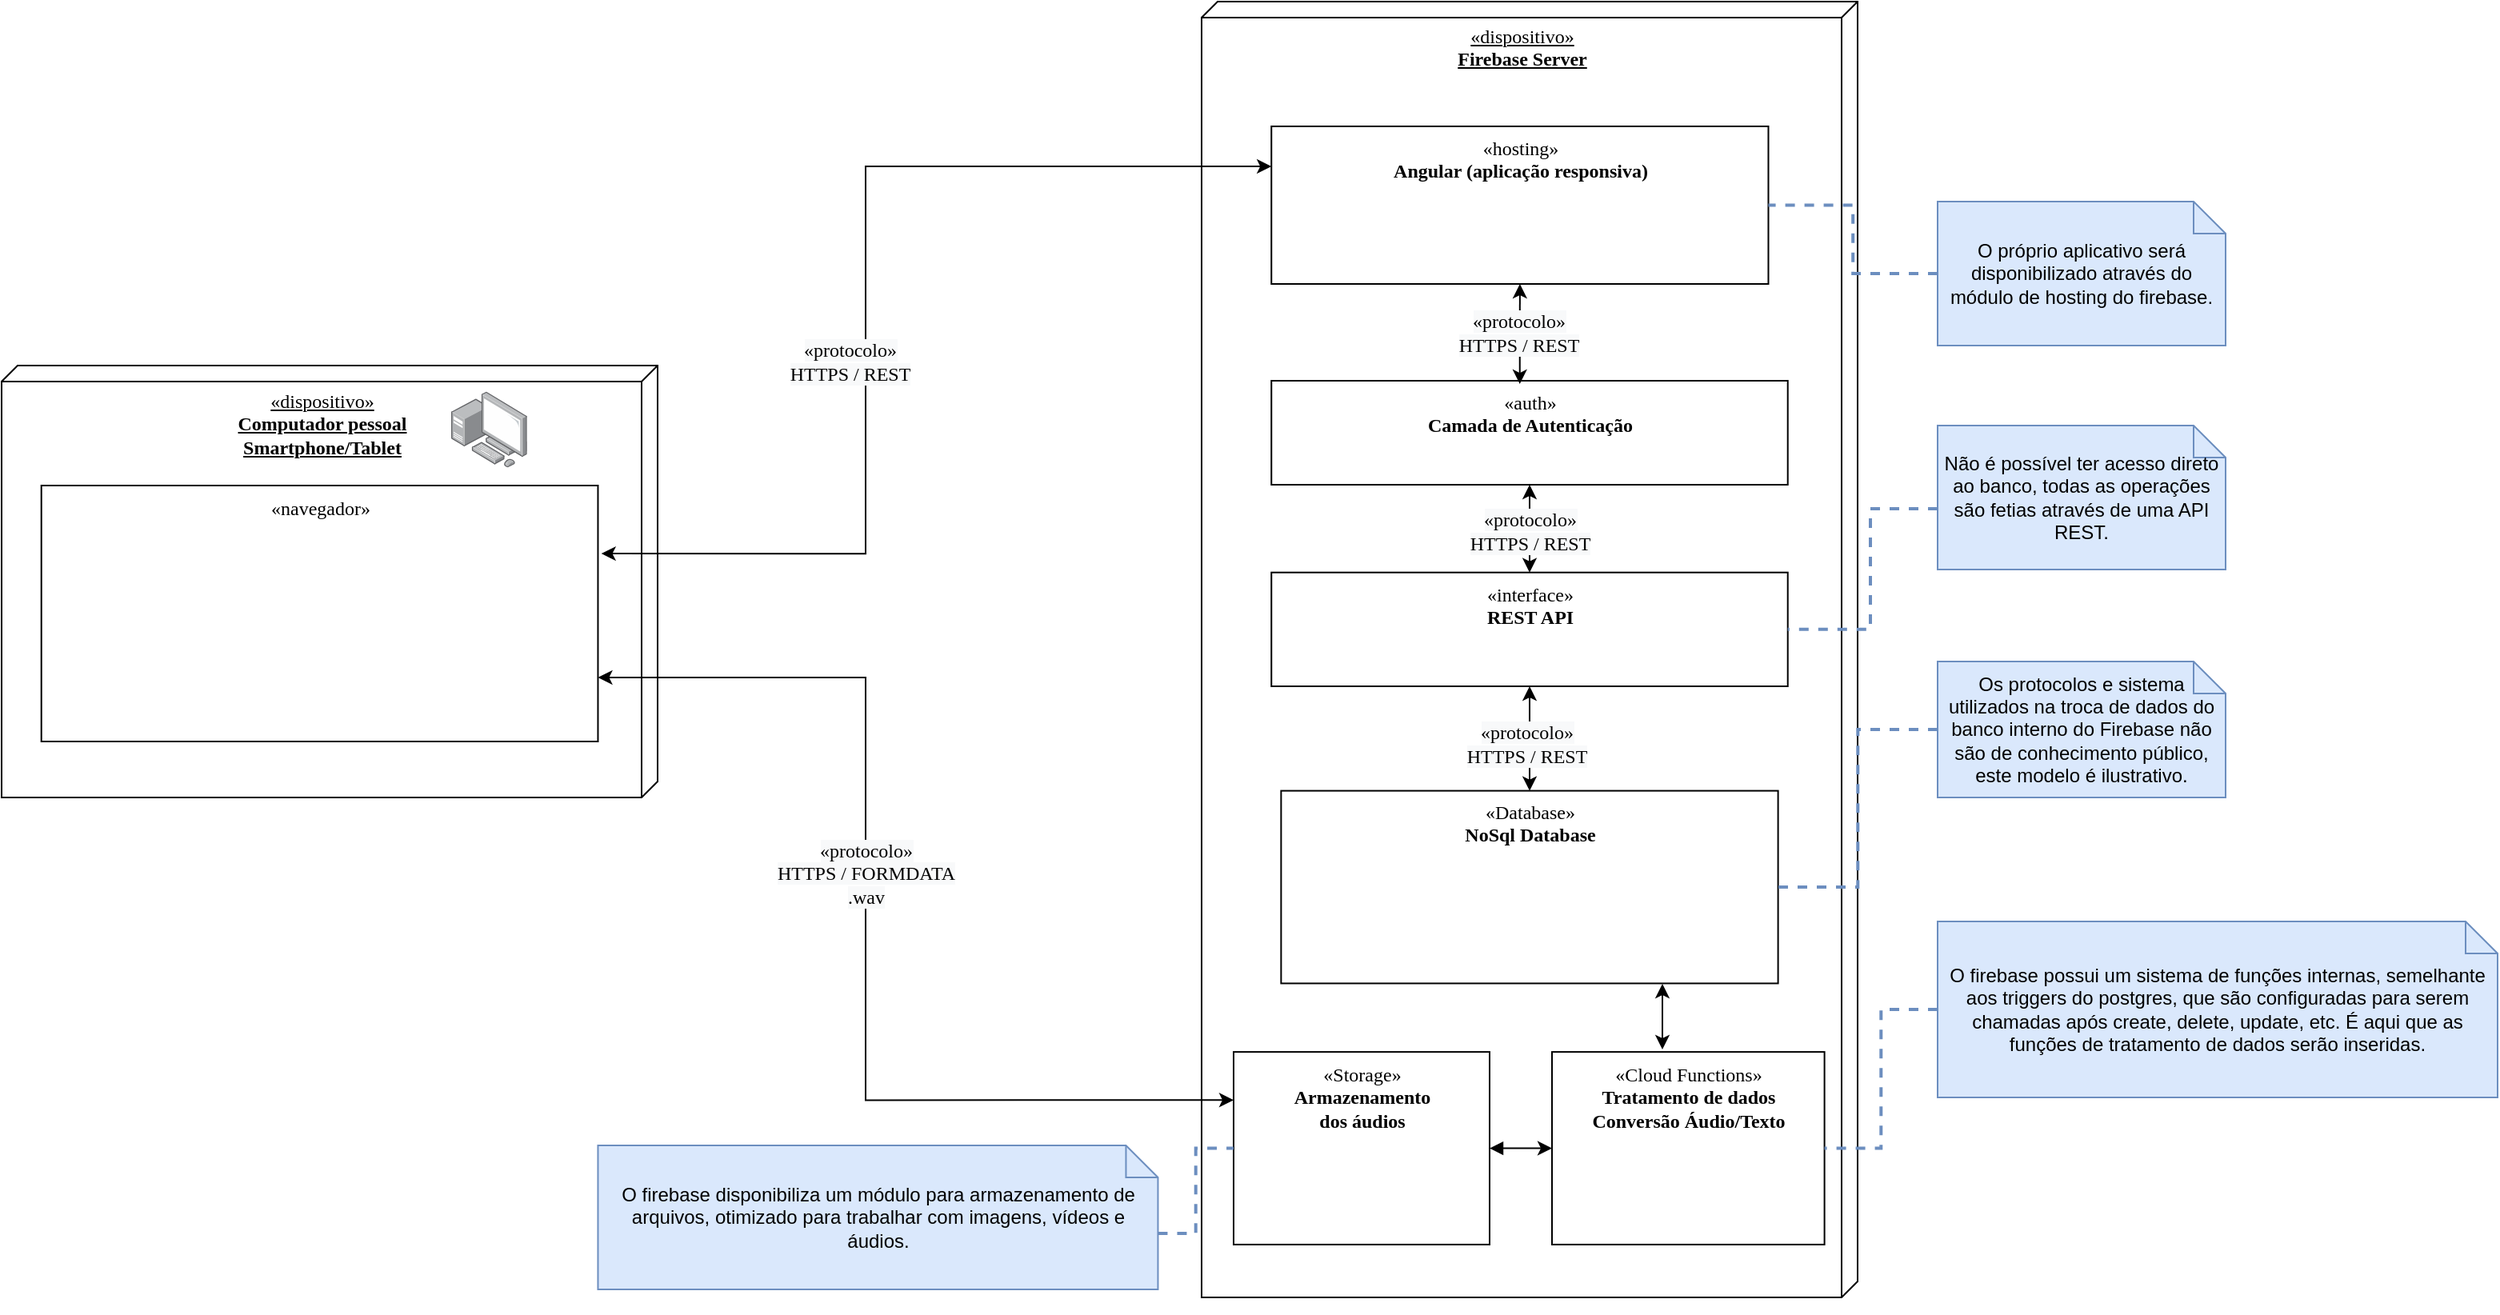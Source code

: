 <mxfile version="13.0.3" type="device"><diagram name="Page-1" id="5f0bae14-7c28-e335-631c-24af17079c00"><mxGraphModel dx="1463" dy="851" grid="1" gridSize="10" guides="1" tooltips="1" connect="1" arrows="1" fold="1" page="1" pageScale="1" pageWidth="1100" pageHeight="850" background="#ffffff" math="0" shadow="0"><root><mxCell id="0"/><mxCell id="1" parent="0"/><mxCell id="NCtaSS7GQ4VLyrY8hRel-29" value="" style="group;fontStyle=0" parent="1" vertex="1" connectable="0"><mxGeometry x="530" y="105" width="630" height="740" as="geometry"/></mxCell><mxCell id="NCtaSS7GQ4VLyrY8hRel-30" value="" style="group" parent="NCtaSS7GQ4VLyrY8hRel-29" vertex="1" connectable="0"><mxGeometry x="220" y="-80" width="410" height="810" as="geometry"/></mxCell><mxCell id="NCtaSS7GQ4VLyrY8hRel-31" value="" style="group" parent="NCtaSS7GQ4VLyrY8hRel-30" vertex="1" connectable="0"><mxGeometry width="410" height="810.0" as="geometry"/></mxCell><mxCell id="NCtaSS7GQ4VLyrY8hRel-32" value="«dispositivo»&lt;br&gt;&lt;b&gt;Firebase Server&lt;/b&gt;" style="verticalAlign=top;align=center;spacingTop=8;spacingLeft=2;spacingRight=12;shape=cube;size=10;direction=south;fontStyle=4;html=1;rounded=0;shadow=0;comic=0;labelBackgroundColor=none;strokeWidth=1;fontFamily=Verdana;fontSize=12" parent="NCtaSS7GQ4VLyrY8hRel-31" vertex="1"><mxGeometry width="410" height="810.0" as="geometry"/></mxCell><mxCell id="NCtaSS7GQ4VLyrY8hRel-38" style="edgeStyle=none;rounded=0;orthogonalLoop=1;jettySize=auto;html=1;exitX=0.5;exitY=1;exitDx=0;exitDy=0;entryX=0.5;entryY=0;entryDx=0;entryDy=0;startArrow=classic;startFill=1;" parent="NCtaSS7GQ4VLyrY8hRel-31" source="NCtaSS7GQ4VLyrY8hRel-33" target="NCtaSS7GQ4VLyrY8hRel-34" edge="1"><mxGeometry relative="1" as="geometry"/></mxCell><mxCell id="5Se_bmnI_o4pC2JBTxKC-27" value="&lt;span style=&quot;font-family: &amp;#34;verdana&amp;#34; ; font-size: 12px ; background-color: rgb(248 , 249 , 250)&quot;&gt;«protocolo»&lt;/span&gt;&lt;br style=&quot;font-family: &amp;#34;verdana&amp;#34; ; font-size: 12px&quot;&gt;&lt;span style=&quot;font-family: &amp;#34;verdana&amp;#34; ; font-size: 12px ; background-color: rgb(248 , 249 , 250)&quot;&gt;HTTPS / REST&lt;/span&gt;" style="edgeLabel;html=1;align=center;verticalAlign=middle;resizable=0;points=[];" vertex="1" connectable="0" parent="NCtaSS7GQ4VLyrY8hRel-38"><mxGeometry x="0.09" y="-2" relative="1" as="geometry"><mxPoint as="offset"/></mxGeometry></mxCell><mxCell id="NCtaSS7GQ4VLyrY8hRel-33" value="«interface»&lt;br&gt;&lt;b&gt;REST API&lt;/b&gt;" style="html=1;rounded=0;shadow=0;comic=0;labelBackgroundColor=none;strokeWidth=1;fontFamily=Verdana;fontSize=12;align=center;verticalAlign=top;" parent="NCtaSS7GQ4VLyrY8hRel-31" vertex="1"><mxGeometry x="43.63" y="356.851" width="322.73" height="71.149" as="geometry"/></mxCell><mxCell id="NCtaSS7GQ4VLyrY8hRel-64" style="edgeStyle=orthogonalEdgeStyle;rounded=0;orthogonalLoop=1;jettySize=auto;html=1;startArrow=classic;startFill=1;" parent="NCtaSS7GQ4VLyrY8hRel-31" edge="1"><mxGeometry relative="1" as="geometry"><mxPoint x="288" y="614" as="sourcePoint"/><mxPoint x="288" y="655" as="targetPoint"/><Array as="points"><mxPoint x="288" y="635"/><mxPoint x="288" y="635"/></Array></mxGeometry></mxCell><mxCell id="NCtaSS7GQ4VLyrY8hRel-34" value="«Database»&lt;br&gt;&lt;b&gt;NoSql Database&lt;/b&gt;" style="html=1;rounded=0;shadow=0;comic=0;labelBackgroundColor=none;strokeWidth=1;fontFamily=Verdana;fontSize=12;align=center;verticalAlign=top;" parent="NCtaSS7GQ4VLyrY8hRel-31" vertex="1"><mxGeometry x="49.69" y="493.311" width="310.61" height="120.405" as="geometry"/></mxCell><mxCell id="NCtaSS7GQ4VLyrY8hRel-45" value="" style="shape=image;html=1;verticalAlign=top;verticalLabelPosition=bottom;labelBackgroundColor=#ffffff;imageAspect=0;aspect=fixed;image=https://cdn4.iconfinder.com/data/icons/google-i-o-2016/512/google_firebase-2-128.png" parent="NCtaSS7GQ4VLyrY8hRel-31" vertex="1"><mxGeometry x="320" y="16.419" width="55" height="55" as="geometry"/></mxCell><mxCell id="NCtaSS7GQ4VLyrY8hRel-63" value="«Cloud Functions»&lt;br&gt;&lt;b&gt;Tratamento de dados&lt;br&gt;Conversão Áudio/Texto&lt;br&gt;&lt;/b&gt;" style="html=1;rounded=0;shadow=0;comic=0;labelBackgroundColor=none;strokeWidth=1;fontFamily=Verdana;fontSize=12;align=center;verticalAlign=top;" parent="NCtaSS7GQ4VLyrY8hRel-31" vertex="1"><mxGeometry x="219" y="656.554" width="170.3" height="120.405" as="geometry"/></mxCell><mxCell id="5Se_bmnI_o4pC2JBTxKC-6" value="«hosting»&lt;br&gt;&lt;b&gt;Angular (aplicação responsiva)&lt;/b&gt;" style="html=1;rounded=0;shadow=0;comic=0;labelBackgroundColor=none;strokeWidth=1;fontFamily=Verdana;fontSize=12;align=center;verticalAlign=top;" vertex="1" parent="NCtaSS7GQ4VLyrY8hRel-31"><mxGeometry x="43.63" y="77.986" width="310.61" height="98.514" as="geometry"/></mxCell><mxCell id="5Se_bmnI_o4pC2JBTxKC-11" value="" style="edgeStyle=orthogonalEdgeStyle;rounded=0;orthogonalLoop=1;jettySize=auto;html=1;startArrow=block;startFill=1;" edge="1" parent="NCtaSS7GQ4VLyrY8hRel-31" source="5Se_bmnI_o4pC2JBTxKC-10" target="NCtaSS7GQ4VLyrY8hRel-63"><mxGeometry relative="1" as="geometry"/></mxCell><mxCell id="5Se_bmnI_o4pC2JBTxKC-10" value="«Storage»&lt;br&gt;&lt;b&gt;Armazenamento&lt;br&gt;dos áudios&lt;br&gt;&lt;/b&gt;" style="html=1;rounded=0;shadow=0;comic=0;labelBackgroundColor=none;strokeWidth=1;fontFamily=Verdana;fontSize=12;align=center;verticalAlign=top;" vertex="1" parent="NCtaSS7GQ4VLyrY8hRel-31"><mxGeometry x="20" y="656.554" width="160" height="120.405" as="geometry"/></mxCell><mxCell id="5Se_bmnI_o4pC2JBTxKC-17" value="O firebase disponibiliza um módulo para armazenamento de arquivos, otimizado para trabalhar com imagens, vídeos e áudios." style="shape=note;size=20;whiteSpace=wrap;html=1;fillColor=#dae8fc;strokeColor=#6c8ebf;" vertex="1" parent="NCtaSS7GQ4VLyrY8hRel-29"><mxGeometry x="-157.27" y="635" width="350" height="90" as="geometry"/></mxCell><mxCell id="5Se_bmnI_o4pC2JBTxKC-19" style="edgeStyle=orthogonalEdgeStyle;rounded=0;orthogonalLoop=1;jettySize=auto;html=1;exitX=0;exitY=0;exitDx=350;exitDy=55;exitPerimeter=0;startArrow=none;startFill=0;fillColor=#dae8fc;strokeColor=#6c8ebf;dashed=1;endArrow=none;endFill=0;strokeWidth=2;" edge="1" parent="NCtaSS7GQ4VLyrY8hRel-29" source="5Se_bmnI_o4pC2JBTxKC-17" target="5Se_bmnI_o4pC2JBTxKC-10"><mxGeometry relative="1" as="geometry"/></mxCell><mxCell id="jOcGhsLgG3rvUiVhUe0b-11" style="edgeStyle=orthogonalEdgeStyle;rounded=0;orthogonalLoop=1;jettySize=auto;html=1;exitX=0;exitY=0.5;exitDx=0;exitDy=0;exitPerimeter=0;entryX=1;entryY=0.5;entryDx=0;entryDy=0;fillColor=#dae8fc;strokeColor=#6c8ebf;endArrow=none;endFill=0;dashed=1;strokeWidth=2;" parent="1" source="jOcGhsLgG3rvUiVhUe0b-10" target="NCtaSS7GQ4VLyrY8hRel-34" edge="1"><mxGeometry relative="1" as="geometry"/></mxCell><mxCell id="jOcGhsLgG3rvUiVhUe0b-13" style="edgeStyle=orthogonalEdgeStyle;rounded=0;orthogonalLoop=1;jettySize=auto;html=1;exitX=0;exitY=0.5;exitDx=0;exitDy=0;exitPerimeter=0;entryX=1;entryY=0.5;entryDx=0;entryDy=0;fillColor=#dae8fc;strokeColor=#6c8ebf;dashed=1;endArrow=none;endFill=0;strokeWidth=2;" parent="1" source="jOcGhsLgG3rvUiVhUe0b-12" target="NCtaSS7GQ4VLyrY8hRel-63" edge="1"><mxGeometry relative="1" as="geometry"/></mxCell><mxCell id="NCtaSS7GQ4VLyrY8hRel-12" value="«dispositivo»&lt;br&gt;&lt;b&gt;Computador pessoal&lt;br&gt;&lt;/b&gt;&lt;b&gt;Smartphone/Tablet&lt;/b&gt;" style="verticalAlign=top;align=center;spacingTop=8;spacingLeft=2;spacingRight=12;shape=cube;size=10;direction=south;fontStyle=4;html=1;rounded=0;shadow=0;comic=0;labelBackgroundColor=none;strokeWidth=1;fontFamily=Verdana;fontSize=12" parent="1" vertex="1"><mxGeometry y="252.5" width="410" height="270" as="geometry"/></mxCell><mxCell id="NCtaSS7GQ4VLyrY8hRel-13" value="«navegador»" style="html=1;rounded=0;shadow=0;comic=0;labelBackgroundColor=none;strokeWidth=1;fontFamily=Verdana;fontSize=12;align=center;verticalAlign=top;" parent="1" vertex="1"><mxGeometry x="24.85" y="327.5" width="347.88" height="160" as="geometry"/></mxCell><mxCell id="NCtaSS7GQ4VLyrY8hRel-18" value="" style="points=[];aspect=fixed;html=1;align=center;shadow=0;dashed=0;image;image=img/lib/allied_telesis/computer_and_terminals/Personal_Computer_with_Server.svg;" parent="1" vertex="1"><mxGeometry x="281" y="268.8" width="47.4" height="47.4" as="geometry"/></mxCell><mxCell id="jOcGhsLgG3rvUiVhUe0b-10" value="Os protocolos e sistema utilizados na troca de dados do banco interno do Firebase não são de conhecimento público, este modelo é ilustrativo." style="shape=note;size=20;whiteSpace=wrap;html=1;fillColor=#dae8fc;strokeColor=#6c8ebf;" parent="1" vertex="1"><mxGeometry x="1210" y="437.5" width="180" height="85" as="geometry"/></mxCell><mxCell id="jOcGhsLgG3rvUiVhUe0b-12" value="O firebase possui um sistema de funções internas, semelhante aos triggers do postgres, que são configuradas para serem chamadas após create, delete, update, etc. É aqui que as funções de tratamento de dados serão inseridas." style="shape=note;size=20;whiteSpace=wrap;html=1;fillColor=#dae8fc;strokeColor=#6c8ebf;" parent="1" vertex="1"><mxGeometry x="1210" y="600" width="350" height="110" as="geometry"/></mxCell><mxCell id="NCtaSS7GQ4VLyrY8hRel-55" value="" style="shape=image;html=1;verticalAlign=top;verticalLabelPosition=bottom;labelBackgroundColor=#ffffff;imageAspect=0;aspect=fixed;image=https://cdn2.iconfinder.com/data/icons/freecns-cumulus/16/519964-027_Smartphone-128.png" parent="1" vertex="1"><mxGeometry x="328.4" y="266.2" width="50" height="50" as="geometry"/></mxCell><mxCell id="NCtaSS7GQ4VLyrY8hRel-22" style="rounded=0;orthogonalLoop=1;jettySize=auto;html=1;startArrow=classic;startFill=1;entryX=0;entryY=0.25;entryDx=0;entryDy=0;exitX=1.006;exitY=0.266;exitDx=0;exitDy=0;exitPerimeter=0;edgeStyle=orthogonalEdgeStyle;" parent="1" source="NCtaSS7GQ4VLyrY8hRel-13" target="5Se_bmnI_o4pC2JBTxKC-6" edge="1"><mxGeometry relative="1" as="geometry"><mxPoint x="412" y="320" as="sourcePoint"/><mxPoint x="733.485" y="352.0" as="targetPoint"/><Array as="points"><mxPoint x="540" y="370"/><mxPoint x="540" y="128"/><mxPoint x="794" y="128"/></Array></mxGeometry></mxCell><mxCell id="NCtaSS7GQ4VLyrY8hRel-25" value="&lt;span style=&quot;font-family: &amp;#34;verdana&amp;#34; ; font-size: 12px ; background-color: rgb(248 , 249 , 250)&quot;&gt;«protocolo»&lt;br&gt;HTTPS / REST&lt;br&gt;&lt;/span&gt;" style="edgeLabel;html=1;align=center;verticalAlign=middle;resizable=0;points=[];" parent="NCtaSS7GQ4VLyrY8hRel-22" vertex="1" connectable="0"><mxGeometry x="0.196" y="1" relative="1" as="geometry"><mxPoint x="-9.0" y="110.39" as="offset"/></mxGeometry></mxCell><mxCell id="5Se_bmnI_o4pC2JBTxKC-15" style="rounded=0;orthogonalLoop=1;jettySize=auto;html=1;startArrow=classic;startFill=1;entryX=0;entryY=0.25;entryDx=0;entryDy=0;exitX=1;exitY=0.75;exitDx=0;exitDy=0;edgeStyle=orthogonalEdgeStyle;" edge="1" parent="1" source="NCtaSS7GQ4VLyrY8hRel-13" target="5Se_bmnI_o4pC2JBTxKC-10"><mxGeometry relative="1" as="geometry"><mxPoint x="433.817" y="182.56" as="sourcePoint"/><mxPoint x="803.63" y="182.5" as="targetPoint"/><Array as="points"><mxPoint x="540" y="448"/><mxPoint x="540" y="712"/></Array></mxGeometry></mxCell><mxCell id="5Se_bmnI_o4pC2JBTxKC-16" value="&lt;span style=&quot;font-family: &amp;#34;verdana&amp;#34; ; font-size: 12px ; background-color: rgb(248 , 249 , 250)&quot;&gt;«protocolo»&lt;br&gt;HTTPS / FORMDATA&lt;br&gt;.wav&lt;br&gt;&lt;/span&gt;" style="edgeLabel;html=1;align=center;verticalAlign=middle;resizable=0;points=[];" vertex="1" connectable="0" parent="5Se_bmnI_o4pC2JBTxKC-15"><mxGeometry x="0.196" y="1" relative="1" as="geometry"><mxPoint x="-1" y="-106.02" as="offset"/></mxGeometry></mxCell><mxCell id="5Se_bmnI_o4pC2JBTxKC-21" style="edgeStyle=orthogonalEdgeStyle;rounded=0;orthogonalLoop=1;jettySize=auto;html=1;exitX=0;exitY=0.5;exitDx=0;exitDy=0;exitPerimeter=0;entryX=1;entryY=0.5;entryDx=0;entryDy=0;startArrow=none;startFill=0;fillColor=#dae8fc;strokeColor=#6c8ebf;dashed=1;endArrow=none;endFill=0;strokeWidth=2;" edge="1" parent="1" source="5Se_bmnI_o4pC2JBTxKC-20" target="5Se_bmnI_o4pC2JBTxKC-6"><mxGeometry relative="1" as="geometry"/></mxCell><mxCell id="5Se_bmnI_o4pC2JBTxKC-20" value="O próprio aplicativo será disponibilizado através do módulo de hosting do firebase." style="shape=note;size=20;whiteSpace=wrap;html=1;fillColor=#dae8fc;strokeColor=#6c8ebf;" vertex="1" parent="1"><mxGeometry x="1210" y="150" width="180" height="90" as="geometry"/></mxCell><mxCell id="5Se_bmnI_o4pC2JBTxKC-23" value="" style="edgeStyle=orthogonalEdgeStyle;rounded=0;orthogonalLoop=1;jettySize=auto;html=1;startArrow=none;startFill=0;entryX=1;entryY=0.5;entryDx=0;entryDy=0;fillColor=#dae8fc;strokeColor=#6c8ebf;dashed=1;endArrow=none;endFill=0;strokeWidth=2;" edge="1" parent="1" source="5Se_bmnI_o4pC2JBTxKC-22" target="NCtaSS7GQ4VLyrY8hRel-33"><mxGeometry relative="1" as="geometry"><Array as="points"><mxPoint x="1168" y="342"/></Array></mxGeometry></mxCell><mxCell id="5Se_bmnI_o4pC2JBTxKC-22" value="Não é possível ter acesso direto ao banco, todas as operações são fetias através de uma API REST." style="shape=note;size=20;whiteSpace=wrap;html=1;fillColor=#dae8fc;strokeColor=#6c8ebf;" vertex="1" parent="1"><mxGeometry x="1210" y="290" width="180" height="90" as="geometry"/></mxCell><mxCell id="5Se_bmnI_o4pC2JBTxKC-24" value="«auth»&lt;br&gt;&lt;b&gt;Camada de Autenticação&lt;/b&gt;" style="html=1;rounded=0;shadow=0;comic=0;labelBackgroundColor=none;strokeWidth=1;fontFamily=Verdana;fontSize=12;align=center;verticalAlign=top;" vertex="1" parent="1"><mxGeometry x="793.63" y="262" width="322.73" height="65" as="geometry"/></mxCell><mxCell id="5Se_bmnI_o4pC2JBTxKC-8" style="edgeStyle=orthogonalEdgeStyle;rounded=0;orthogonalLoop=1;jettySize=auto;html=1;startArrow=classic;startFill=1;entryX=0.5;entryY=1;entryDx=0;entryDy=0;exitX=0.481;exitY=0.031;exitDx=0;exitDy=0;exitPerimeter=0;" edge="1" parent="1" source="5Se_bmnI_o4pC2JBTxKC-24" target="5Se_bmnI_o4pC2JBTxKC-6"><mxGeometry relative="1" as="geometry"><mxPoint x="949" y="309" as="sourcePoint"/><mxPoint x="803.63" y="205" as="targetPoint"/><Array as="points"/></mxGeometry></mxCell><mxCell id="5Se_bmnI_o4pC2JBTxKC-9" value="&lt;span style=&quot;font-family: &amp;#34;verdana&amp;#34; ; font-size: 12px ; background-color: rgb(248 , 249 , 250)&quot;&gt;«protocolo»&lt;br&gt;HTTPS / REST&lt;br&gt;&lt;/span&gt;" style="edgeLabel;html=1;align=center;verticalAlign=middle;resizable=0;points=[];" vertex="1" connectable="0" parent="5Se_bmnI_o4pC2JBTxKC-8"><mxGeometry x="-0.149" y="1" relative="1" as="geometry"><mxPoint y="-6" as="offset"/></mxGeometry></mxCell><mxCell id="5Se_bmnI_o4pC2JBTxKC-25" style="edgeStyle=none;rounded=0;orthogonalLoop=1;jettySize=auto;html=1;exitX=0.5;exitY=1;exitDx=0;exitDy=0;startArrow=classic;startFill=1;entryX=0.5;entryY=0;entryDx=0;entryDy=0;" edge="1" parent="1" source="5Se_bmnI_o4pC2JBTxKC-24" target="NCtaSS7GQ4VLyrY8hRel-33"><mxGeometry relative="1" as="geometry"><mxPoint x="964.995" y="430.0" as="sourcePoint"/><mxPoint x="955" y="350" as="targetPoint"/></mxGeometry></mxCell><mxCell id="5Se_bmnI_o4pC2JBTxKC-26" value="&lt;span style=&quot;font-family: &amp;#34;verdana&amp;#34; ; font-size: 12px ; background-color: rgb(248 , 249 , 250)&quot;&gt;«protocolo»&lt;/span&gt;&lt;br style=&quot;font-family: &amp;#34;verdana&amp;#34; ; font-size: 12px&quot;&gt;&lt;span style=&quot;font-family: &amp;#34;verdana&amp;#34; ; font-size: 12px ; background-color: rgb(248 , 249 , 250)&quot;&gt;HTTPS / REST&lt;/span&gt;" style="edgeLabel;html=1;align=center;verticalAlign=middle;resizable=0;points=[];" vertex="1" connectable="0" parent="5Se_bmnI_o4pC2JBTxKC-25"><mxGeometry x="-0.151" relative="1" as="geometry"><mxPoint y="5" as="offset"/></mxGeometry></mxCell></root></mxGraphModel></diagram></mxfile>